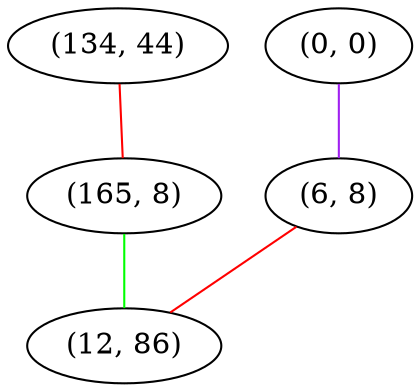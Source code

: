 graph "" {
"(134, 44)";
"(0, 0)";
"(6, 8)";
"(165, 8)";
"(12, 86)";
"(134, 44)" -- "(165, 8)"  [color=red, key=0, weight=1];
"(0, 0)" -- "(6, 8)"  [color=purple, key=0, weight=4];
"(6, 8)" -- "(12, 86)"  [color=red, key=0, weight=1];
"(165, 8)" -- "(12, 86)"  [color=green, key=0, weight=2];
}
